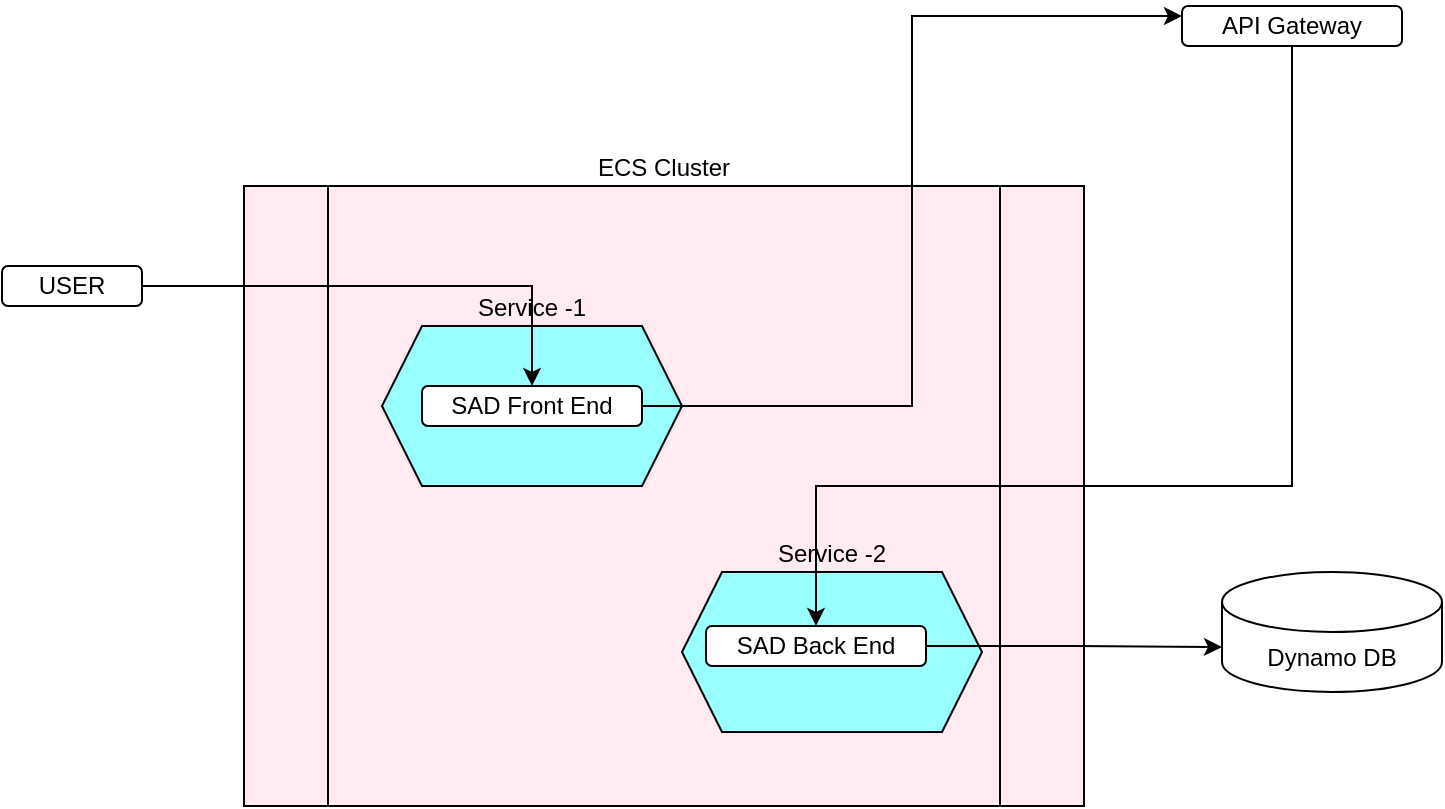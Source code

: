 <mxfile version="14.5.3" type="device"><diagram id="8Pv9ZhHYP3B6dMxaQN6H" name="Page-1"><mxGraphModel dx="1422" dy="762" grid="1" gridSize="10" guides="1" tooltips="1" connect="1" arrows="1" fold="1" page="1" pageScale="1" pageWidth="850" pageHeight="1100" math="0" shadow="0"><root><mxCell id="0"/><mxCell id="1" parent="0"/><mxCell id="rKNuEtVlv49ra1jqVdMA-11" value="ECS Cluster" style="shape=process;whiteSpace=wrap;html=1;backgroundOutline=1;fillColor=#FFEBF1;labelPosition=center;verticalLabelPosition=top;align=center;verticalAlign=bottom;" vertex="1" parent="1"><mxGeometry x="131" y="250" width="420" height="310" as="geometry"/></mxCell><mxCell id="rKNuEtVlv49ra1jqVdMA-16" value="Service -2" style="shape=hexagon;perimeter=hexagonPerimeter2;whiteSpace=wrap;html=1;fixedSize=1;fillColor=#99FFFF;labelPosition=center;verticalLabelPosition=top;align=center;verticalAlign=bottom;" vertex="1" parent="1"><mxGeometry x="350" y="443" width="150" height="80" as="geometry"/></mxCell><mxCell id="rKNuEtVlv49ra1jqVdMA-14" value="Service -1" style="shape=hexagon;perimeter=hexagonPerimeter2;whiteSpace=wrap;html=1;fixedSize=1;fillColor=#99FFFF;labelPosition=center;verticalLabelPosition=top;align=center;verticalAlign=bottom;" vertex="1" parent="1"><mxGeometry x="200" y="320" width="150" height="80" as="geometry"/></mxCell><mxCell id="rKNuEtVlv49ra1jqVdMA-6" style="edgeStyle=orthogonalEdgeStyle;rounded=0;orthogonalLoop=1;jettySize=auto;html=1;" edge="1" parent="1" source="rKNuEtVlv49ra1jqVdMA-1" target="rKNuEtVlv49ra1jqVdMA-2"><mxGeometry relative="1" as="geometry"/></mxCell><mxCell id="rKNuEtVlv49ra1jqVdMA-1" value="USER" style="rounded=1;whiteSpace=wrap;html=1;" vertex="1" parent="1"><mxGeometry x="10" y="290" width="70" height="20" as="geometry"/></mxCell><mxCell id="rKNuEtVlv49ra1jqVdMA-7" style="edgeStyle=orthogonalEdgeStyle;rounded=0;orthogonalLoop=1;jettySize=auto;html=1;entryX=0;entryY=0.25;entryDx=0;entryDy=0;" edge="1" parent="1" source="rKNuEtVlv49ra1jqVdMA-2" target="rKNuEtVlv49ra1jqVdMA-4"><mxGeometry relative="1" as="geometry"/></mxCell><mxCell id="rKNuEtVlv49ra1jqVdMA-2" value="SAD Front End" style="rounded=1;whiteSpace=wrap;html=1;" vertex="1" parent="1"><mxGeometry x="220" y="350" width="110" height="20" as="geometry"/></mxCell><mxCell id="rKNuEtVlv49ra1jqVdMA-9" style="edgeStyle=orthogonalEdgeStyle;rounded=0;orthogonalLoop=1;jettySize=auto;html=1;entryX=0;entryY=0;entryDx=0;entryDy=37.5;entryPerimeter=0;" edge="1" parent="1" source="rKNuEtVlv49ra1jqVdMA-3" target="rKNuEtVlv49ra1jqVdMA-5"><mxGeometry relative="1" as="geometry"/></mxCell><mxCell id="rKNuEtVlv49ra1jqVdMA-3" value="SAD Back End" style="rounded=1;whiteSpace=wrap;html=1;" vertex="1" parent="1"><mxGeometry x="362" y="470" width="110" height="20" as="geometry"/></mxCell><mxCell id="rKNuEtVlv49ra1jqVdMA-8" style="edgeStyle=orthogonalEdgeStyle;rounded=0;orthogonalLoop=1;jettySize=auto;html=1;entryX=0.5;entryY=0;entryDx=0;entryDy=0;exitX=0.5;exitY=1;exitDx=0;exitDy=0;" edge="1" parent="1" source="rKNuEtVlv49ra1jqVdMA-4" target="rKNuEtVlv49ra1jqVdMA-3"><mxGeometry relative="1" as="geometry"><Array as="points"><mxPoint x="655" y="400"/><mxPoint x="417" y="400"/></Array></mxGeometry></mxCell><mxCell id="rKNuEtVlv49ra1jqVdMA-4" value="API Gateway" style="rounded=1;whiteSpace=wrap;html=1;" vertex="1" parent="1"><mxGeometry x="600" y="160" width="110" height="20" as="geometry"/></mxCell><mxCell id="rKNuEtVlv49ra1jqVdMA-5" value="Dynamo DB" style="shape=cylinder3;whiteSpace=wrap;html=1;boundedLbl=1;backgroundOutline=1;size=15;" vertex="1" parent="1"><mxGeometry x="620" y="443" width="110" height="60" as="geometry"/></mxCell></root></mxGraphModel></diagram></mxfile>